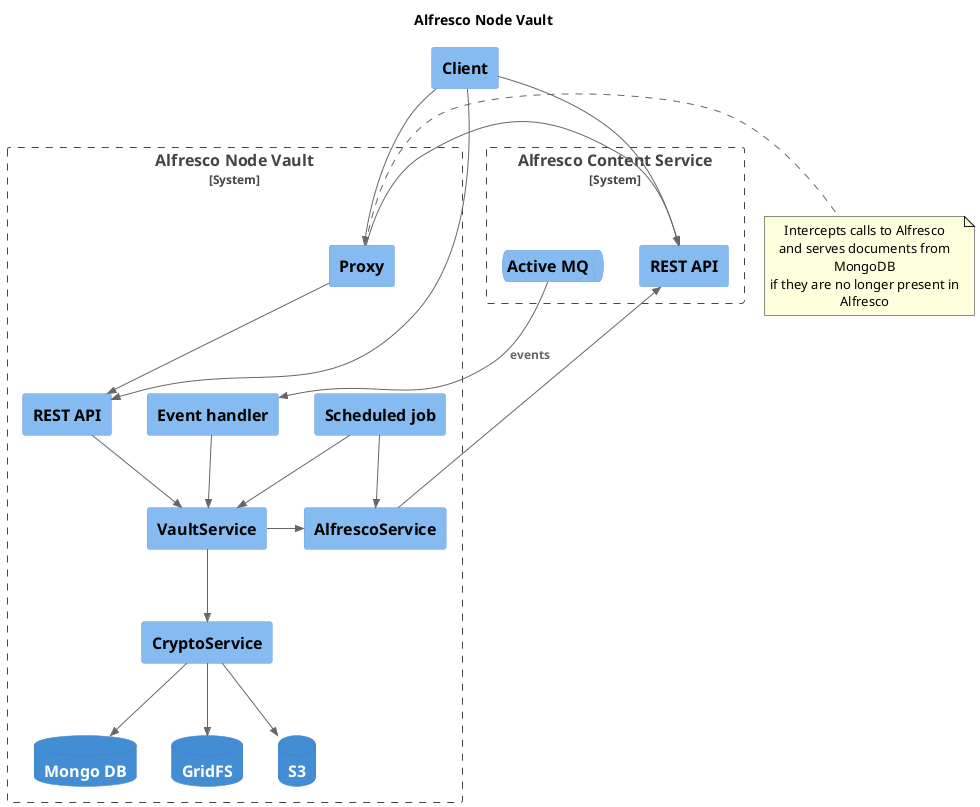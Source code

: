 @startuml
!include <C4/C4_Container>
!include <C4/C4_Component>

hide stereotype

title Alfresco Node Vault

System_Boundary(anv, "Alfresco Node Vault") {
  Component(anvProxy, "Proxy")
  Component(anvApi, "REST API")
  Component(anvHandler, "Event handler")
  Component(anvJob, "Scheduled job")
  Component(anvVault, "VaultService")
  Component(anvCrypto, "CryptoService")
  Component(anvAlfresco, "AlfrescoService")
  ContainerDb(anvMongo, "Mongo DB")
  ContainerDb(anvGrid, "GridFS")
  ContainerDb(anvS3, "S3")
}

note right of [anvProxy]
Intercepts calls to Alfresco
and serves documents from MongoDB
if they are no longer present in Alfresco
end note

System_Boundary(acs, "Alfresco Content Service") {
  ComponentQueue(acsQueue, "Active MQ")
  Component(acsApi, "REST API")
}

Rel_D(acsQueue, anvHandler, "events")
Rel_D(anvProxy, anvApi, "")
Rel_R(anvProxy, acsApi, "")
Rel_D(anvApi, anvVault, "")
Rel_D(anvHandler, anvVault, "")
Rel_D(anvJob, anvVault, "")
Rel_D(anvJob, anvAlfresco, "")
Rel_D(anvVault, anvCrypto, "")
Rel_D(anvCrypto, anvMongo, "")
Rel_D(anvCrypto, anvGrid, "")
Rel_D(anvCrypto, anvS3, "")
Rel_R(anvVault, anvAlfresco, "")
Rel_R(anvAlfresco, acsApi, "")

Component(client, "Client")

Rel_D(client, anvProxy, "")
Rel_D(client, anvApi, "")
Rel_D(client, acsApi, "")

@enduml